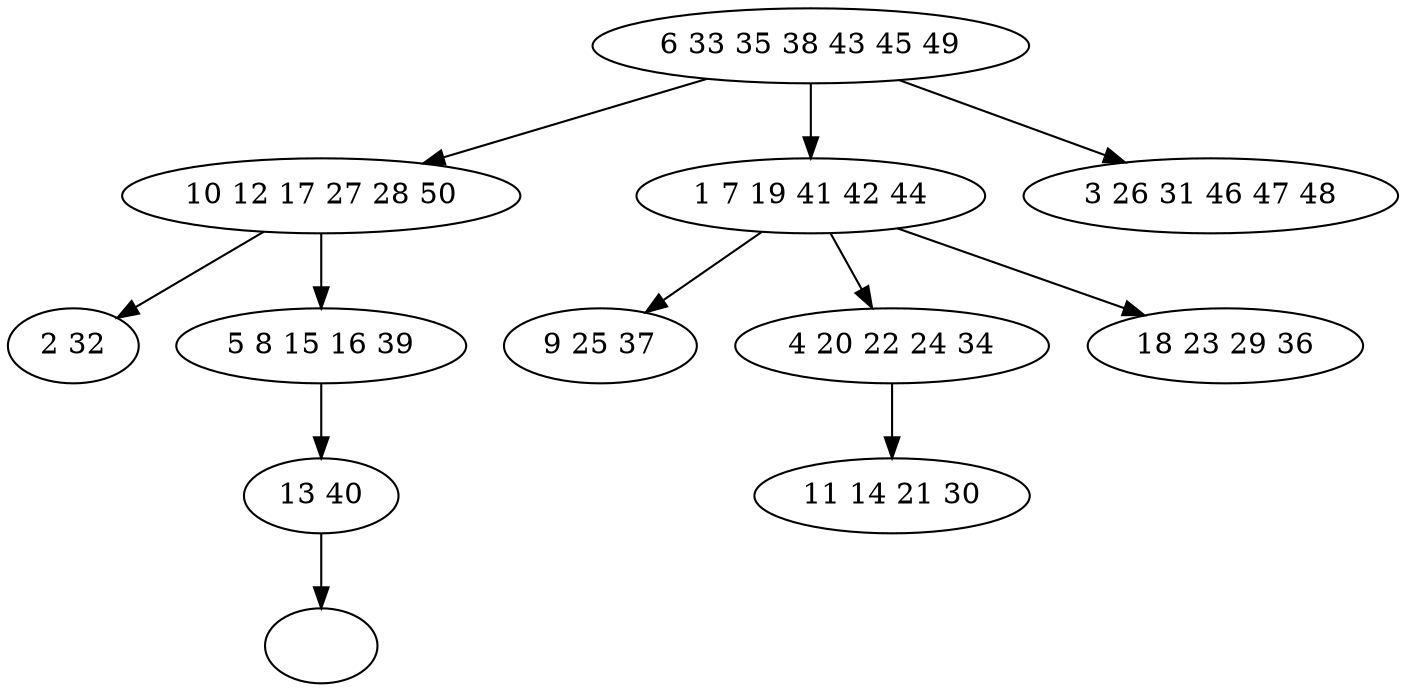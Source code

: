 digraph true_tree {
	"0" -> "1"
	"0" -> "2"
	"1" -> "3"
	"2" -> "4"
	"0" -> "5"
	"1" -> "6"
	"2" -> "7"
	"6" -> "8"
	"2" -> "9"
	"8" -> "10"
	"7" -> "11"
	"0" [label="6 33 35 38 43 45 49"];
	"1" [label="10 12 17 27 28 50"];
	"2" [label="1 7 19 41 42 44"];
	"3" [label="2 32"];
	"4" [label="9 25 37"];
	"5" [label="3 26 31 46 47 48"];
	"6" [label="5 8 15 16 39"];
	"7" [label="4 20 22 24 34"];
	"8" [label="13 40"];
	"9" [label="18 23 29 36"];
	"10" [label=""];
	"11" [label="11 14 21 30"];
}
